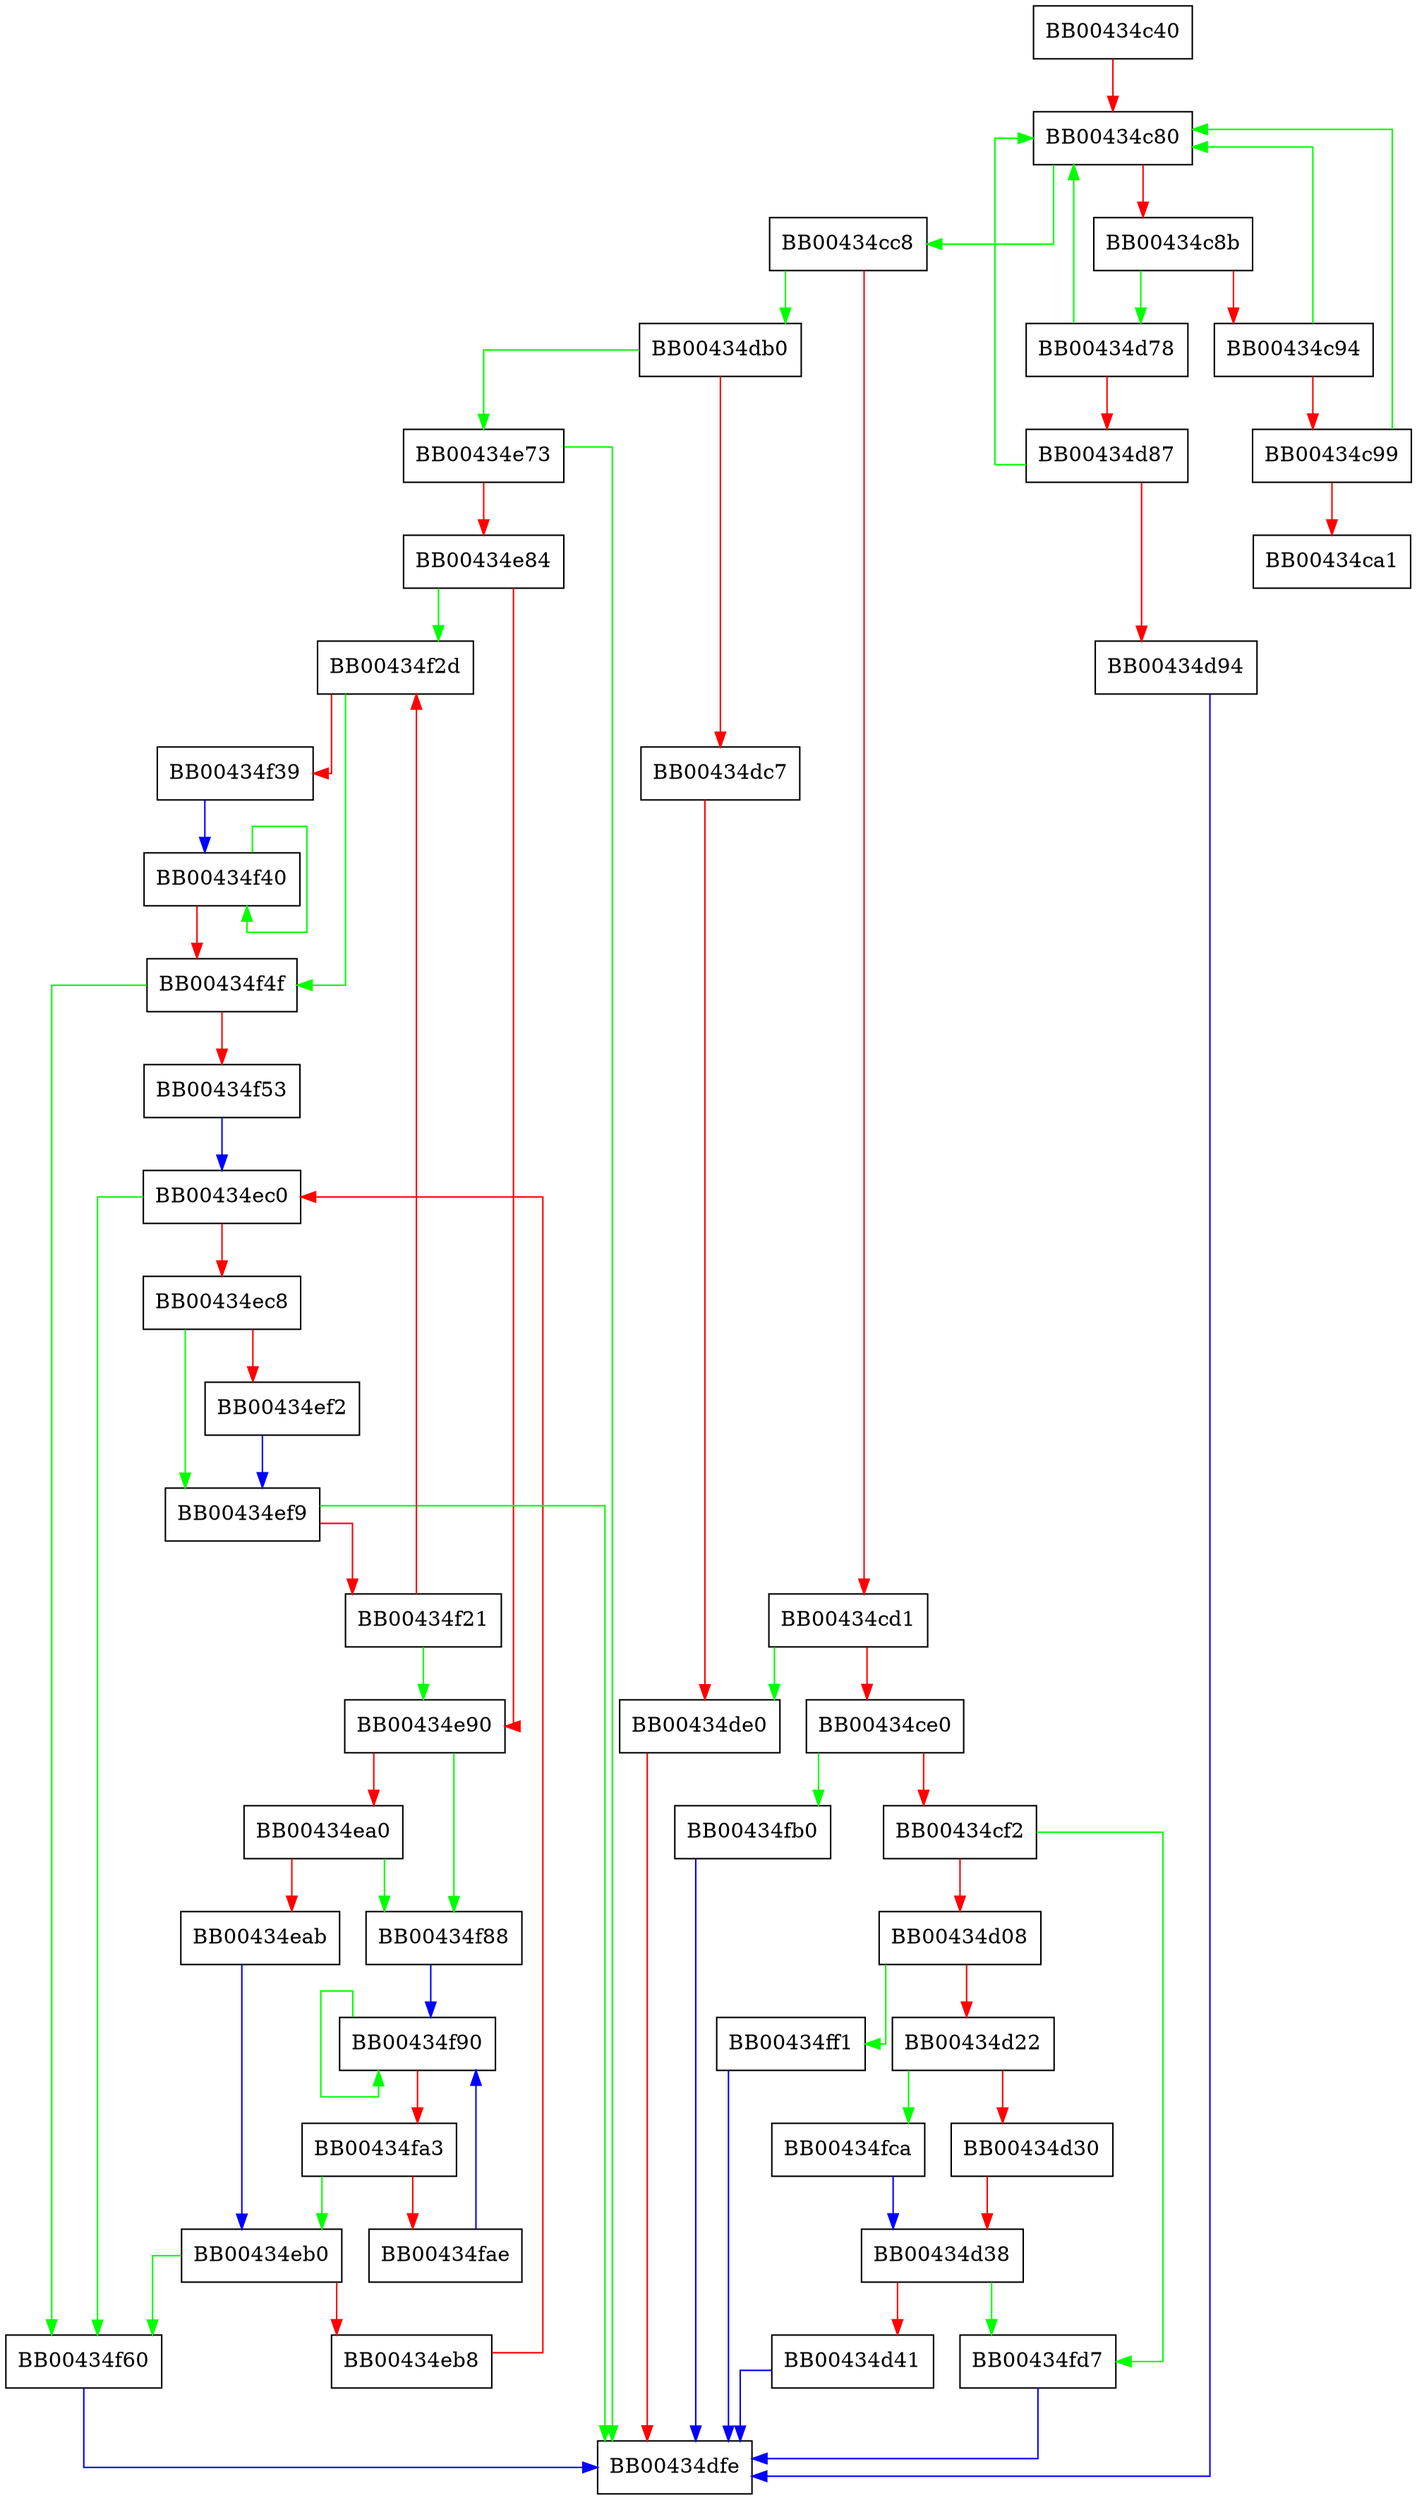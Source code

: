 digraph prime_main {
  node [shape="box"];
  graph [splines=ortho];
  BB00434c40 -> BB00434c80 [color="red"];
  BB00434c80 -> BB00434cc8 [color="green"];
  BB00434c80 -> BB00434c8b [color="red"];
  BB00434c8b -> BB00434d78 [color="green"];
  BB00434c8b -> BB00434c94 [color="red"];
  BB00434c94 -> BB00434c80 [color="green"];
  BB00434c94 -> BB00434c99 [color="red"];
  BB00434c99 -> BB00434c80 [color="green"];
  BB00434c99 -> BB00434ca1 [color="red"];
  BB00434cc8 -> BB00434db0 [color="green"];
  BB00434cc8 -> BB00434cd1 [color="red"];
  BB00434cd1 -> BB00434de0 [color="green"];
  BB00434cd1 -> BB00434ce0 [color="red"];
  BB00434ce0 -> BB00434fb0 [color="green"];
  BB00434ce0 -> BB00434cf2 [color="red"];
  BB00434cf2 -> BB00434fd7 [color="green"];
  BB00434cf2 -> BB00434d08 [color="red"];
  BB00434d08 -> BB00434ff1 [color="green"];
  BB00434d08 -> BB00434d22 [color="red"];
  BB00434d22 -> BB00434fca [color="green"];
  BB00434d22 -> BB00434d30 [color="red"];
  BB00434d30 -> BB00434d38 [color="red"];
  BB00434d38 -> BB00434fd7 [color="green"];
  BB00434d38 -> BB00434d41 [color="red"];
  BB00434d41 -> BB00434dfe [color="blue"];
  BB00434d78 -> BB00434c80 [color="green"];
  BB00434d78 -> BB00434d87 [color="red"];
  BB00434d87 -> BB00434c80 [color="green"];
  BB00434d87 -> BB00434d94 [color="red"];
  BB00434d94 -> BB00434dfe [color="blue"];
  BB00434db0 -> BB00434e73 [color="green"];
  BB00434db0 -> BB00434dc7 [color="red"];
  BB00434dc7 -> BB00434de0 [color="red"];
  BB00434de0 -> BB00434dfe [color="red"];
  BB00434e73 -> BB00434dfe [color="green"];
  BB00434e73 -> BB00434e84 [color="red"];
  BB00434e84 -> BB00434f2d [color="green"];
  BB00434e84 -> BB00434e90 [color="red"];
  BB00434e90 -> BB00434f88 [color="green"];
  BB00434e90 -> BB00434ea0 [color="red"];
  BB00434ea0 -> BB00434f88 [color="green"];
  BB00434ea0 -> BB00434eab [color="red"];
  BB00434eab -> BB00434eb0 [color="blue"];
  BB00434eb0 -> BB00434f60 [color="green"];
  BB00434eb0 -> BB00434eb8 [color="red"];
  BB00434eb8 -> BB00434ec0 [color="red"];
  BB00434ec0 -> BB00434f60 [color="green"];
  BB00434ec0 -> BB00434ec8 [color="red"];
  BB00434ec8 -> BB00434ef9 [color="green"];
  BB00434ec8 -> BB00434ef2 [color="red"];
  BB00434ef2 -> BB00434ef9 [color="blue"];
  BB00434ef9 -> BB00434dfe [color="green"];
  BB00434ef9 -> BB00434f21 [color="red"];
  BB00434f21 -> BB00434e90 [color="green"];
  BB00434f21 -> BB00434f2d [color="red"];
  BB00434f2d -> BB00434f4f [color="green"];
  BB00434f2d -> BB00434f39 [color="red"];
  BB00434f39 -> BB00434f40 [color="blue"];
  BB00434f40 -> BB00434f40 [color="green"];
  BB00434f40 -> BB00434f4f [color="red"];
  BB00434f4f -> BB00434f60 [color="green"];
  BB00434f4f -> BB00434f53 [color="red"];
  BB00434f53 -> BB00434ec0 [color="blue"];
  BB00434f60 -> BB00434dfe [color="blue"];
  BB00434f88 -> BB00434f90 [color="blue"];
  BB00434f90 -> BB00434f90 [color="green"];
  BB00434f90 -> BB00434fa3 [color="red"];
  BB00434fa3 -> BB00434eb0 [color="green"];
  BB00434fa3 -> BB00434fae [color="red"];
  BB00434fae -> BB00434f90 [color="blue"];
  BB00434fb0 -> BB00434dfe [color="blue"];
  BB00434fca -> BB00434d38 [color="blue"];
  BB00434fd7 -> BB00434dfe [color="blue"];
  BB00434ff1 -> BB00434dfe [color="blue"];
}
